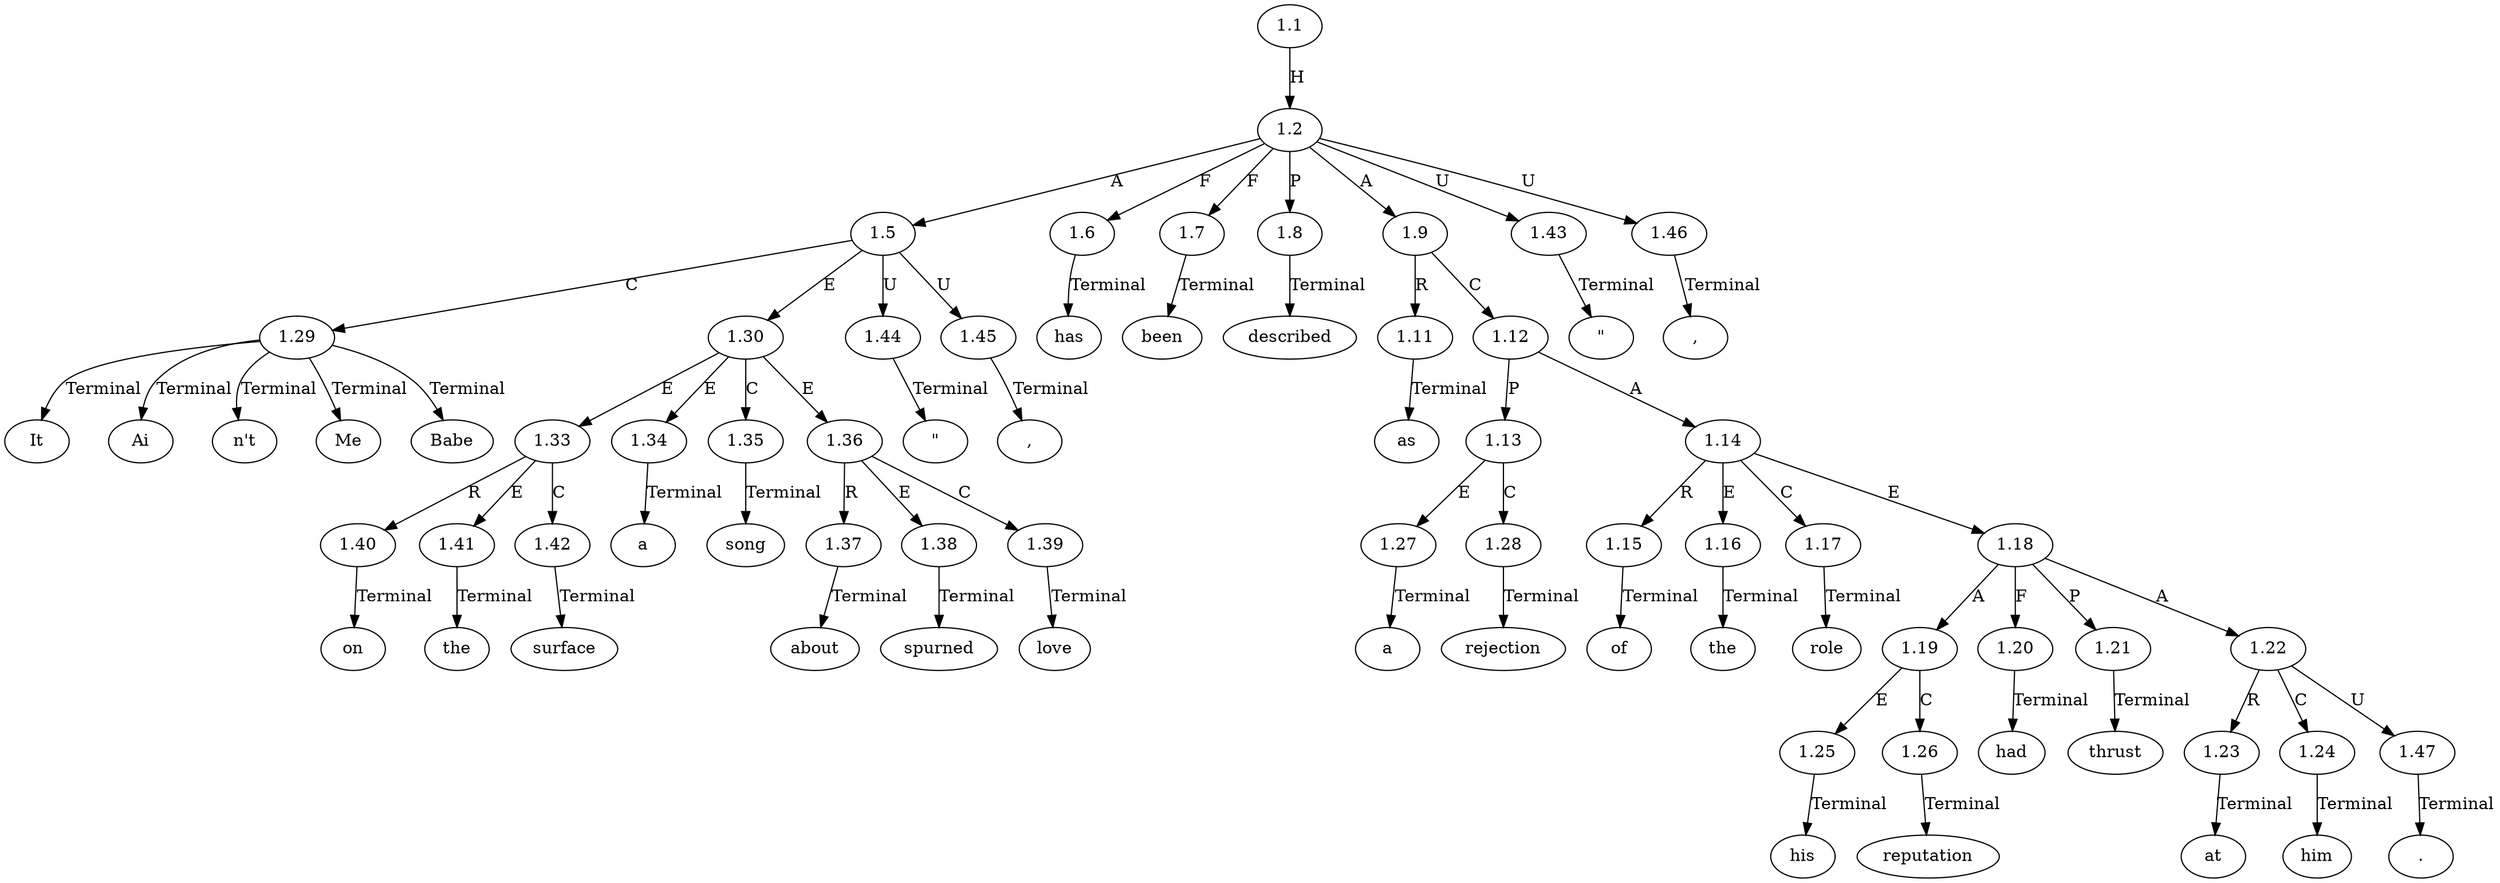 // Graph
digraph {
	0.1 [label="\"" ordering=out]
	0.10 [label=the ordering=out]
	0.11 [label=surface ordering=out]
	0.12 [label=a ordering=out]
	0.13 [label=song ordering=out]
	0.14 [label=about ordering=out]
	0.15 [label=spurned ordering=out]
	0.16 [label=love ordering=out]
	0.17 [label="," ordering=out]
	0.18 [label=has ordering=out]
	0.19 [label=been ordering=out]
	0.2 [label=It ordering=out]
	0.20 [label=described ordering=out]
	0.21 [label=as ordering=out]
	0.22 [label=a ordering=out]
	0.23 [label=rejection ordering=out]
	0.24 [label=of ordering=out]
	0.25 [label=the ordering=out]
	0.26 [label=role ordering=out]
	0.27 [label=his ordering=out]
	0.28 [label=reputation ordering=out]
	0.29 [label=had ordering=out]
	0.3 [label=Ai ordering=out]
	0.30 [label=thrust ordering=out]
	0.31 [label=at ordering=out]
	0.32 [label=him ordering=out]
	0.33 [label="." ordering=out]
	0.4 [label="n't" ordering=out]
	0.5 [label=Me ordering=out]
	0.6 [label=Babe ordering=out]
	0.7 [label="\"" ordering=out]
	0.8 [label="," ordering=out]
	0.9 [label=on ordering=out]
	1.1 [label=1.1 ordering=out]
	1.2 [label=1.2 ordering=out]
	1.5 [label=1.5 ordering=out]
	1.6 [label=1.6 ordering=out]
	1.7 [label=1.7 ordering=out]
	1.8 [label=1.8 ordering=out]
	1.9 [label=1.9 ordering=out]
	1.11 [label=1.11 ordering=out]
	1.12 [label=1.12 ordering=out]
	1.13 [label=1.13 ordering=out]
	1.14 [label=1.14 ordering=out]
	1.15 [label=1.15 ordering=out]
	1.16 [label=1.16 ordering=out]
	1.17 [label=1.17 ordering=out]
	1.18 [label=1.18 ordering=out]
	1.19 [label=1.19 ordering=out]
	1.20 [label=1.20 ordering=out]
	1.21 [label=1.21 ordering=out]
	1.22 [label=1.22 ordering=out]
	1.23 [label=1.23 ordering=out]
	1.24 [label=1.24 ordering=out]
	1.25 [label=1.25 ordering=out]
	1.26 [label=1.26 ordering=out]
	1.27 [label=1.27 ordering=out]
	1.28 [label=1.28 ordering=out]
	1.29 [label=1.29 ordering=out]
	1.30 [label=1.30 ordering=out]
	1.33 [label=1.33 ordering=out]
	1.34 [label=1.34 ordering=out]
	1.35 [label=1.35 ordering=out]
	1.36 [label=1.36 ordering=out]
	1.37 [label=1.37 ordering=out]
	1.38 [label=1.38 ordering=out]
	1.39 [label=1.39 ordering=out]
	1.40 [label=1.40 ordering=out]
	1.41 [label=1.41 ordering=out]
	1.42 [label=1.42 ordering=out]
	1.43 [label=1.43 ordering=out]
	1.44 [label=1.44 ordering=out]
	1.45 [label=1.45 ordering=out]
	1.46 [label=1.46 ordering=out]
	1.47 [label=1.47 ordering=out]
	1.1 -> 1.2 [label=H ordering=out]
	1.2 -> 1.5 [label=A ordering=out]
	1.2 -> 1.6 [label=F ordering=out]
	1.2 -> 1.7 [label=F ordering=out]
	1.2 -> 1.8 [label=P ordering=out]
	1.2 -> 1.9 [label=A ordering=out]
	1.2 -> 1.43 [label=U ordering=out]
	1.2 -> 1.46 [label=U ordering=out]
	1.5 -> 1.29 [label=C ordering=out]
	1.5 -> 1.30 [label=E ordering=out]
	1.5 -> 1.44 [label=U ordering=out]
	1.5 -> 1.45 [label=U ordering=out]
	1.6 -> 0.18 [label=Terminal ordering=out]
	1.7 -> 0.19 [label=Terminal ordering=out]
	1.8 -> 0.20 [label=Terminal ordering=out]
	1.9 -> 1.11 [label=R ordering=out]
	1.9 -> 1.12 [label=C ordering=out]
	1.11 -> 0.21 [label=Terminal ordering=out]
	1.12 -> 1.13 [label=P ordering=out]
	1.12 -> 1.14 [label=A ordering=out]
	1.13 -> 1.27 [label=E ordering=out]
	1.13 -> 1.28 [label=C ordering=out]
	1.14 -> 1.15 [label=R ordering=out]
	1.14 -> 1.16 [label=E ordering=out]
	1.14 -> 1.17 [label=C ordering=out]
	1.14 -> 1.18 [label=E ordering=out]
	1.15 -> 0.24 [label=Terminal ordering=out]
	1.16 -> 0.25 [label=Terminal ordering=out]
	1.17 -> 0.26 [label=Terminal ordering=out]
	1.18 -> 1.19 [label=A ordering=out]
	1.18 -> 1.20 [label=F ordering=out]
	1.18 -> 1.21 [label=P ordering=out]
	1.18 -> 1.22 [label=A ordering=out]
	1.19 -> 1.25 [label=E ordering=out]
	1.19 -> 1.26 [label=C ordering=out]
	1.20 -> 0.29 [label=Terminal ordering=out]
	1.21 -> 0.30 [label=Terminal ordering=out]
	1.22 -> 1.23 [label=R ordering=out]
	1.22 -> 1.24 [label=C ordering=out]
	1.22 -> 1.47 [label=U ordering=out]
	1.23 -> 0.31 [label=Terminal ordering=out]
	1.24 -> 0.32 [label=Terminal ordering=out]
	1.25 -> 0.27 [label=Terminal ordering=out]
	1.26 -> 0.28 [label=Terminal ordering=out]
	1.27 -> 0.22 [label=Terminal ordering=out]
	1.28 -> 0.23 [label=Terminal ordering=out]
	1.29 -> 0.2 [label=Terminal ordering=out]
	1.29 -> 0.3 [label=Terminal ordering=out]
	1.29 -> 0.4 [label=Terminal ordering=out]
	1.29 -> 0.5 [label=Terminal ordering=out]
	1.29 -> 0.6 [label=Terminal ordering=out]
	1.30 -> 1.33 [label=E ordering=out]
	1.30 -> 1.34 [label=E ordering=out]
	1.30 -> 1.35 [label=C ordering=out]
	1.30 -> 1.36 [label=E ordering=out]
	1.33 -> 1.40 [label=R ordering=out]
	1.33 -> 1.41 [label=E ordering=out]
	1.33 -> 1.42 [label=C ordering=out]
	1.34 -> 0.12 [label=Terminal ordering=out]
	1.35 -> 0.13 [label=Terminal ordering=out]
	1.36 -> 1.37 [label=R ordering=out]
	1.36 -> 1.38 [label=E ordering=out]
	1.36 -> 1.39 [label=C ordering=out]
	1.37 -> 0.14 [label=Terminal ordering=out]
	1.38 -> 0.15 [label=Terminal ordering=out]
	1.39 -> 0.16 [label=Terminal ordering=out]
	1.40 -> 0.9 [label=Terminal ordering=out]
	1.41 -> 0.10 [label=Terminal ordering=out]
	1.42 -> 0.11 [label=Terminal ordering=out]
	1.43 -> 0.1 [label=Terminal ordering=out]
	1.44 -> 0.7 [label=Terminal ordering=out]
	1.45 -> 0.8 [label=Terminal ordering=out]
	1.46 -> 0.17 [label=Terminal ordering=out]
	1.47 -> 0.33 [label=Terminal ordering=out]
}
